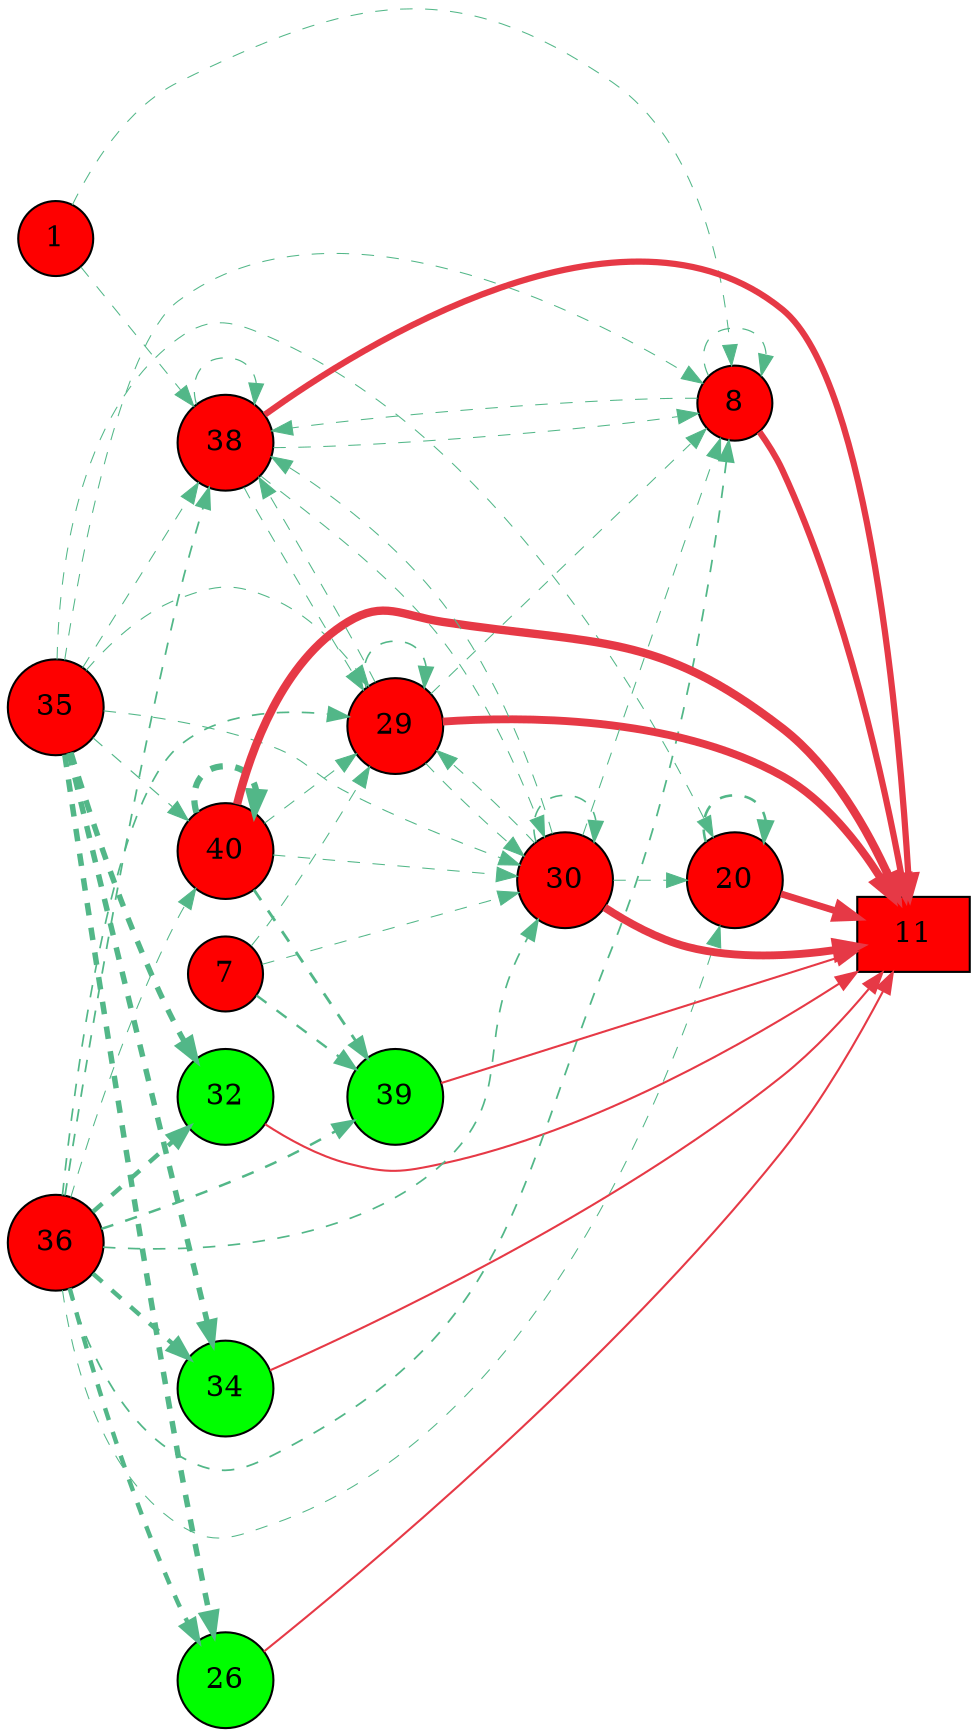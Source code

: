 digraph G{
rankdir=LR;
32 [style=filled, shape=circle, fillcolor="#00fe00", label="32"];
1 [style=filled, shape=circle, fillcolor="#fe0000", label="1"];
34 [style=filled, shape=circle, fillcolor="#00fe00", label="34"];
35 [style=filled, shape=circle, fillcolor="#fe0000", label="35"];
36 [style=filled, shape=circle, fillcolor="#fe0000", label="36"];
38 [style=filled, shape=circle, fillcolor="#fe0000", label="38"];
39 [style=filled, shape=circle, fillcolor="#00fe00", label="39"];
40 [style=filled, shape=circle, fillcolor="#fe0000", label="40"];
8 [style=filled, shape=circle, fillcolor="#fe0000", label="8"];
7 [style=filled, shape=circle, fillcolor="#fe0000", label="7"];
11 [style=filled, shape=box, fillcolor="#fe0000", label="11"];
20 [style=filled, shape=circle, fillcolor="#fe0000", label="20"];
26 [style=filled, shape=circle, fillcolor="#00fe00", label="26"];
29 [style=filled, shape=circle, fillcolor="#fe0000", label="29"];
30 [style=filled, shape=circle, fillcolor="#fe0000", label="30"];
40 -> 11 [color="#e63946",penwidth=4.00];
30 -> 11 [color="#e63946",penwidth=3.77];
29 -> 11 [color="#e63946",penwidth=3.77];
20 -> 11 [color="#e63946",penwidth=3.27];
8 -> 11 [color="#e63946",penwidth=3.00];
38 -> 11 [color="#e63946",penwidth=3.00];
34 -> 11 [color="#e63946",penwidth=1.00];
32 -> 11 [color="#e63946",penwidth=1.00];
26 -> 11 [color="#e63946",penwidth=1.00];
39 -> 11 [color="#e63946",penwidth=1.00];
35 -> 32 [color="#52b788",style=dashed,penwidth=2.64];
36 -> 32 [color="#52b788",style=dashed,penwidth=2.13];
35 -> 34 [color="#52b788",style=dashed,penwidth=2.64];
36 -> 34 [color="#52b788",style=dashed,penwidth=2.13];
36 -> 38 [color="#52b788",style=dashed,penwidth=0.85];
38 -> 38 [color="#52b788",style=dashed,penwidth=0.58];
35 -> 38 [color="#52b788",style=dashed,penwidth=0.50];
30 -> 38 [color="#52b788",style=dashed,penwidth=0.50];
29 -> 38 [color="#52b788",style=dashed,penwidth=0.50];
8 -> 38 [color="#52b788",style=dashed,penwidth=0.50];
1 -> 38 [color="#52b788",style=dashed,penwidth=0.50];
40 -> 39 [color="#52b788",style=dashed,penwidth=1.36];
36 -> 39 [color="#52b788",style=dashed,penwidth=1.19];
7 -> 39 [color="#52b788",style=dashed,penwidth=1.13];
40 -> 40 [color="#52b788",style=dashed,penwidth=3.00];
35 -> 40 [color="#52b788",style=dashed,penwidth=0.56];
36 -> 40 [color="#52b788",style=dashed,penwidth=0.50];
36 -> 8 [color="#52b788",style=dashed,penwidth=0.85];
8 -> 8 [color="#52b788",style=dashed,penwidth=0.58];
35 -> 8 [color="#52b788",style=dashed,penwidth=0.50];
30 -> 8 [color="#52b788",style=dashed,penwidth=0.50];
29 -> 8 [color="#52b788",style=dashed,penwidth=0.50];
38 -> 8 [color="#52b788",style=dashed,penwidth=0.50];
1 -> 8 [color="#52b788",style=dashed,penwidth=0.50];
20 -> 20 [color="#52b788",style=dashed,penwidth=1.24];
35 -> 20 [color="#52b788",style=dashed,penwidth=0.50];
36 -> 20 [color="#52b788",style=dashed,penwidth=0.50];
30 -> 20 [color="#52b788",style=dashed,penwidth=0.50];
35 -> 26 [color="#52b788",style=dashed,penwidth=2.64];
36 -> 26 [color="#52b788",style=dashed,penwidth=2.13];
36 -> 29 [color="#52b788",style=dashed,penwidth=0.81];
29 -> 29 [color="#52b788",style=dashed,penwidth=0.76];
35 -> 29 [color="#52b788",style=dashed,penwidth=0.52];
7 -> 29 [color="#52b788",style=dashed,penwidth=0.50];
40 -> 29 [color="#52b788",style=dashed,penwidth=0.50];
30 -> 29 [color="#52b788",style=dashed,penwidth=0.50];
38 -> 29 [color="#52b788",style=dashed,penwidth=0.50];
36 -> 30 [color="#52b788",style=dashed,penwidth=0.81];
30 -> 30 [color="#52b788",style=dashed,penwidth=0.76];
35 -> 30 [color="#52b788",style=dashed,penwidth=0.52];
7 -> 30 [color="#52b788",style=dashed,penwidth=0.50];
40 -> 30 [color="#52b788",style=dashed,penwidth=0.50];
29 -> 30 [color="#52b788",style=dashed,penwidth=0.50];
38 -> 30 [color="#52b788",style=dashed,penwidth=0.50];
}